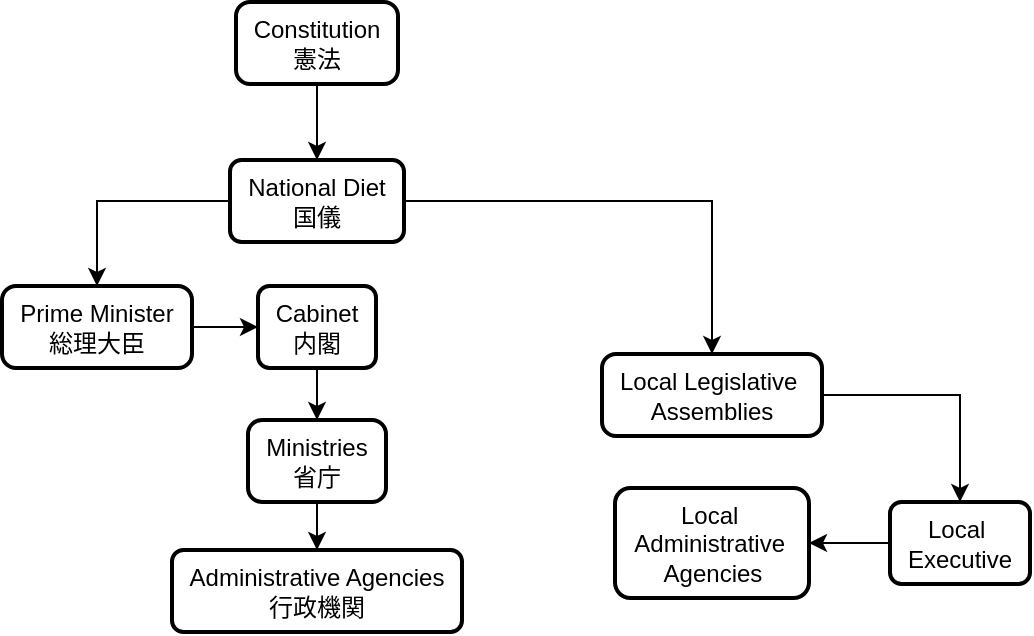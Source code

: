 <mxfile version="26.1.3">
  <diagram name="Page-1" id="knQFLreWpMhf7assTrFb">
    <mxGraphModel dx="786" dy="518" grid="0" gridSize="10" guides="1" tooltips="1" connect="1" arrows="1" fold="1" page="0" pageScale="1" pageWidth="827" pageHeight="1169" math="0" shadow="0">
      <root>
        <mxCell id="0" />
        <mxCell id="1" parent="0" />
        <mxCell id="n_A1vjY1Jn5EMKk_JTxg-4" value="" style="edgeStyle=orthogonalEdgeStyle;rounded=0;orthogonalLoop=1;jettySize=auto;html=1;" edge="1" parent="1" source="n_A1vjY1Jn5EMKk_JTxg-2" target="n_A1vjY1Jn5EMKk_JTxg-3">
          <mxGeometry relative="1" as="geometry" />
        </mxCell>
        <mxCell id="n_A1vjY1Jn5EMKk_JTxg-2" value="Constitution&lt;div&gt;憲法&lt;/div&gt;" style="rounded=1;whiteSpace=wrap;html=1;absoluteArcSize=1;arcSize=14;strokeWidth=2;" vertex="1" parent="1">
          <mxGeometry x="213" y="283" width="81" height="41" as="geometry" />
        </mxCell>
        <mxCell id="n_A1vjY1Jn5EMKk_JTxg-22" style="edgeStyle=orthogonalEdgeStyle;rounded=0;orthogonalLoop=1;jettySize=auto;html=1;" edge="1" parent="1" source="n_A1vjY1Jn5EMKk_JTxg-3" target="n_A1vjY1Jn5EMKk_JTxg-21">
          <mxGeometry relative="1" as="geometry" />
        </mxCell>
        <mxCell id="n_A1vjY1Jn5EMKk_JTxg-29" style="edgeStyle=orthogonalEdgeStyle;rounded=0;orthogonalLoop=1;jettySize=auto;html=1;entryX=0.5;entryY=0;entryDx=0;entryDy=0;" edge="1" parent="1" source="n_A1vjY1Jn5EMKk_JTxg-3" target="n_A1vjY1Jn5EMKk_JTxg-9">
          <mxGeometry relative="1" as="geometry" />
        </mxCell>
        <mxCell id="n_A1vjY1Jn5EMKk_JTxg-3" value="National Diet&lt;div&gt;国儀&lt;/div&gt;" style="whiteSpace=wrap;html=1;rounded=1;arcSize=14;strokeWidth=2;" vertex="1" parent="1">
          <mxGeometry x="210" y="362" width="87" height="41" as="geometry" />
        </mxCell>
        <mxCell id="n_A1vjY1Jn5EMKk_JTxg-18" style="edgeStyle=orthogonalEdgeStyle;rounded=0;orthogonalLoop=1;jettySize=auto;html=1;" edge="1" parent="1" source="n_A1vjY1Jn5EMKk_JTxg-5" target="n_A1vjY1Jn5EMKk_JTxg-17">
          <mxGeometry relative="1" as="geometry" />
        </mxCell>
        <mxCell id="n_A1vjY1Jn5EMKk_JTxg-5" value="Cabinet&lt;div&gt;内閣&lt;/div&gt;" style="whiteSpace=wrap;html=1;rounded=1;arcSize=14;strokeWidth=2;" vertex="1" parent="1">
          <mxGeometry x="224" y="425" width="59" height="41" as="geometry" />
        </mxCell>
        <mxCell id="n_A1vjY1Jn5EMKk_JTxg-30" style="edgeStyle=orthogonalEdgeStyle;rounded=0;orthogonalLoop=1;jettySize=auto;html=1;" edge="1" parent="1" source="n_A1vjY1Jn5EMKk_JTxg-9" target="n_A1vjY1Jn5EMKk_JTxg-5">
          <mxGeometry relative="1" as="geometry" />
        </mxCell>
        <mxCell id="n_A1vjY1Jn5EMKk_JTxg-9" value="Prime Minister&lt;div&gt;総理大臣&lt;/div&gt;" style="rounded=1;whiteSpace=wrap;html=1;absoluteArcSize=1;arcSize=14;strokeWidth=2;" vertex="1" parent="1">
          <mxGeometry x="96" y="425" width="95" height="41" as="geometry" />
        </mxCell>
        <mxCell id="n_A1vjY1Jn5EMKk_JTxg-20" value="" style="edgeStyle=orthogonalEdgeStyle;rounded=0;orthogonalLoop=1;jettySize=auto;html=1;" edge="1" parent="1" source="n_A1vjY1Jn5EMKk_JTxg-17" target="n_A1vjY1Jn5EMKk_JTxg-19">
          <mxGeometry relative="1" as="geometry" />
        </mxCell>
        <mxCell id="n_A1vjY1Jn5EMKk_JTxg-17" value="&lt;div&gt;Ministries&lt;/div&gt;&lt;div&gt;省庁&lt;/div&gt;" style="rounded=1;whiteSpace=wrap;html=1;absoluteArcSize=1;arcSize=14;strokeWidth=2;" vertex="1" parent="1">
          <mxGeometry x="219" y="492" width="69" height="41" as="geometry" />
        </mxCell>
        <mxCell id="n_A1vjY1Jn5EMKk_JTxg-19" value="Administrative Agencies&lt;div&gt;行政機関&lt;/div&gt;" style="whiteSpace=wrap;html=1;rounded=1;arcSize=14;strokeWidth=2;" vertex="1" parent="1">
          <mxGeometry x="181" y="557" width="145" height="41" as="geometry" />
        </mxCell>
        <mxCell id="n_A1vjY1Jn5EMKk_JTxg-27" style="edgeStyle=orthogonalEdgeStyle;rounded=0;orthogonalLoop=1;jettySize=auto;html=1;entryX=0.5;entryY=0;entryDx=0;entryDy=0;" edge="1" parent="1" source="n_A1vjY1Jn5EMKk_JTxg-21" target="n_A1vjY1Jn5EMKk_JTxg-23">
          <mxGeometry relative="1" as="geometry" />
        </mxCell>
        <mxCell id="n_A1vjY1Jn5EMKk_JTxg-21" value="Local Legislative&amp;nbsp;&lt;div&gt;Assemblies&lt;/div&gt;" style="rounded=1;whiteSpace=wrap;html=1;absoluteArcSize=1;arcSize=14;strokeWidth=2;" vertex="1" parent="1">
          <mxGeometry x="396" y="459" width="110" height="41" as="geometry" />
        </mxCell>
        <mxCell id="n_A1vjY1Jn5EMKk_JTxg-28" style="edgeStyle=orthogonalEdgeStyle;rounded=0;orthogonalLoop=1;jettySize=auto;html=1;" edge="1" parent="1" source="n_A1vjY1Jn5EMKk_JTxg-23" target="n_A1vjY1Jn5EMKk_JTxg-25">
          <mxGeometry relative="1" as="geometry" />
        </mxCell>
        <mxCell id="n_A1vjY1Jn5EMKk_JTxg-23" value="Local&amp;nbsp;&lt;div&gt;Executive&lt;/div&gt;" style="whiteSpace=wrap;html=1;rounded=1;arcSize=14;strokeWidth=2;" vertex="1" parent="1">
          <mxGeometry x="540" y="533" width="70" height="41" as="geometry" />
        </mxCell>
        <mxCell id="n_A1vjY1Jn5EMKk_JTxg-25" value="Local&amp;nbsp;&lt;div&gt;Administrative&amp;nbsp;&lt;div&gt;Agencies&lt;/div&gt;&lt;/div&gt;" style="whiteSpace=wrap;html=1;rounded=1;arcSize=14;strokeWidth=2;" vertex="1" parent="1">
          <mxGeometry x="402.5" y="526" width="97" height="55" as="geometry" />
        </mxCell>
      </root>
    </mxGraphModel>
  </diagram>
</mxfile>
